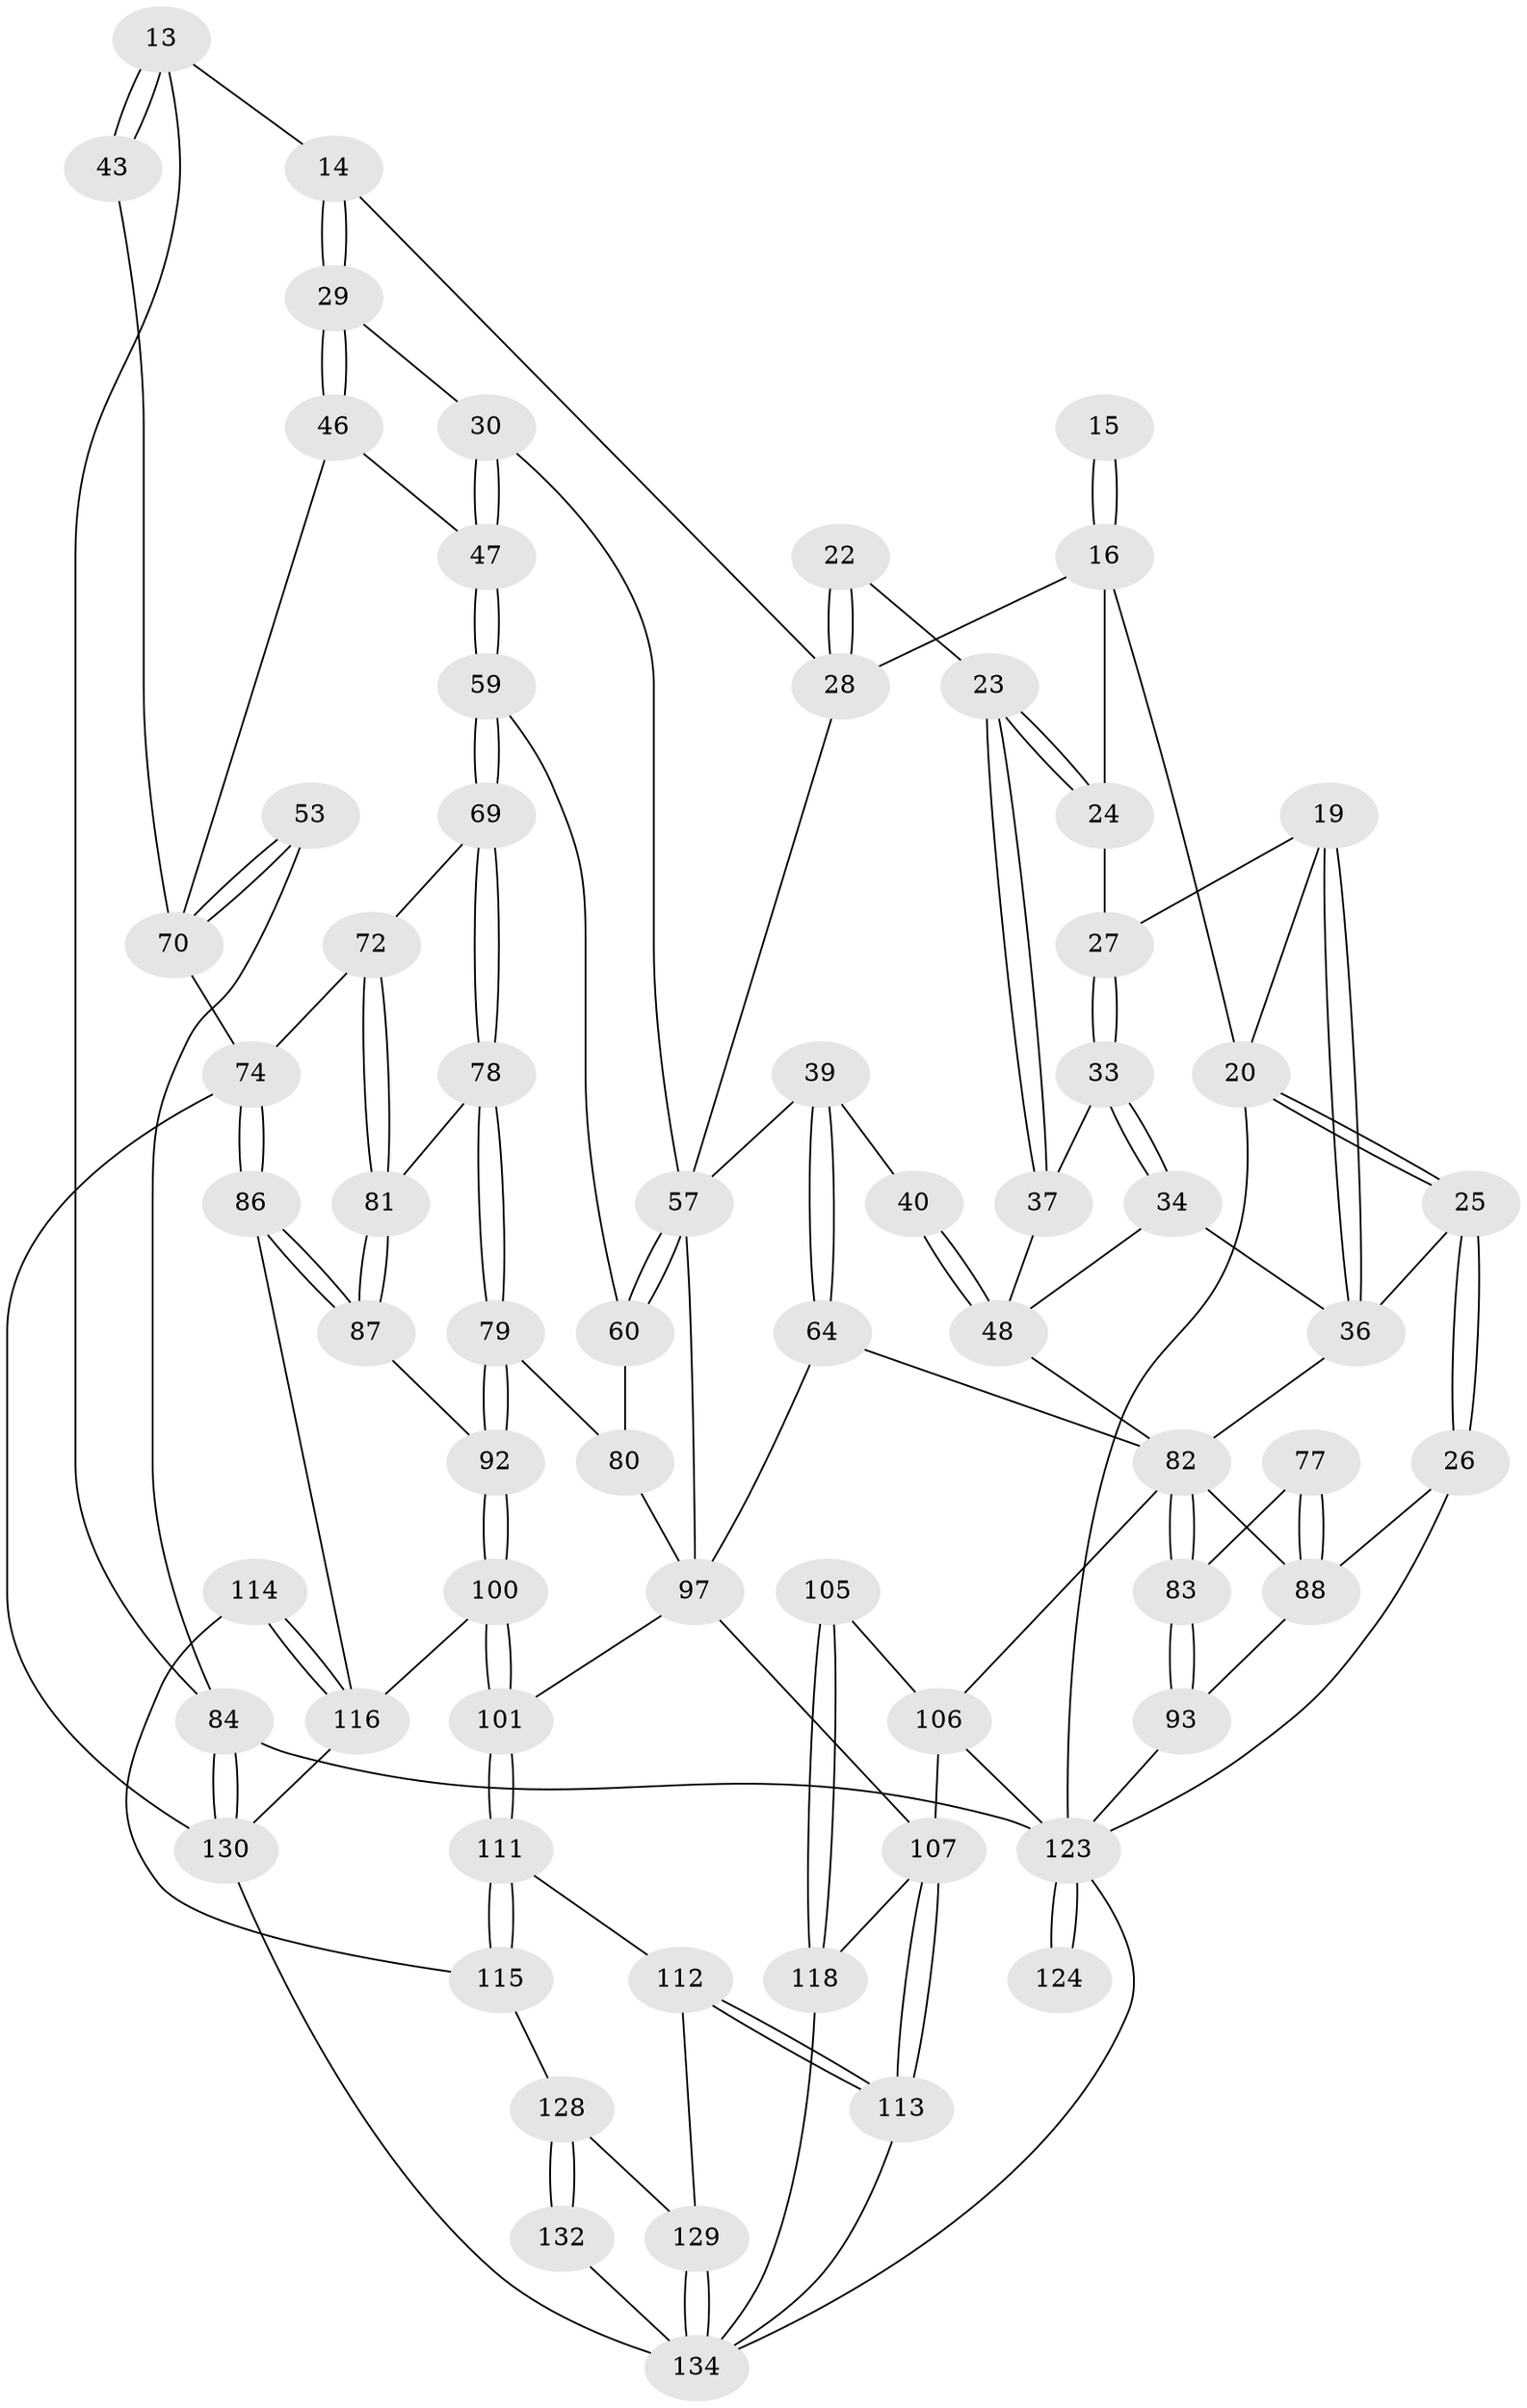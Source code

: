 // original degree distribution, {3: 0.022388059701492536, 4: 0.21641791044776118, 6: 0.21641791044776118, 5: 0.5447761194029851}
// Generated by graph-tools (version 1.1) at 2025/00/03/09/25 05:00:44]
// undirected, 67 vertices, 149 edges
graph export_dot {
graph [start="1"]
  node [color=gray90,style=filled];
  13 [pos="+0.7298174673568225+0.16648443664767054",super="+3"];
  14 [pos="+0.699370371742959+0.17608011919922364",super="+9"];
  15 [pos="+0.28210861776482793+0.0232308546735677"];
  16 [pos="+0.23345082105186793+0",super="+7+8+12"];
  19 [pos="+0.1320335863989607+0.19737713983149338"];
  20 [pos="+0.0633532212882407+0.08928715020131883",super="+6"];
  22 [pos="+0.3623806702169041+0.17931974202569714"];
  23 [pos="+0.35027277178508975+0.193400964751059"];
  24 [pos="+0.260310963403837+0.14456268768315908",super="+17"];
  25 [pos="+0+0.2536305963903754"];
  26 [pos="+0+0.29609806887684814"];
  27 [pos="+0.23593108838000473+0.21323703455212395",super="+18"];
  28 [pos="+0.5001913866543343+0.14610786078982943",super="+10+21"];
  29 [pos="+0.683817796149208+0.21789071799967905"];
  30 [pos="+0.630092406555745+0.2796271074326995"];
  33 [pos="+0.24014223885923053+0.2189263830611755"];
  34 [pos="+0.24574893390993058+0.2720589176675563"];
  36 [pos="+0.09191177686056529+0.2630879141440067",super="+35"];
  37 [pos="+0.34907457762285965+0.19697548546782542"];
  39 [pos="+0.4041795564462524+0.3477730877031078"];
  40 [pos="+0.38540954779042136+0.33561053106965205"];
  43 [pos="+0.8482710510419715+0.20552356746980602"];
  46 [pos="+0.7552322095322619+0.3507979468193654"];
  47 [pos="+0.7078450405729175+0.3720165643928778"];
  48 [pos="+0.19761901850129454+0.4255161531924324",super="+42+41"];
  53 [pos="+1+0.22944774241791688"];
  57 [pos="+0.5897289429303362+0.3752695705383734",super="+31+38"];
  59 [pos="+0.6526208675156021+0.4475347763304717"];
  60 [pos="+0.6515443700222423+0.44767267672055955"];
  64 [pos="+0.42159591140475067+0.49300541230438244"];
  69 [pos="+0.6897772667668429+0.4734275883076578"];
  70 [pos="+1+0.41015442993586004",super="+54+52"];
  72 [pos="+0.8531140987958221+0.5179224356817345",super="+68"];
  74 [pos="+1+0.6075842372427906",super="+71+73+56"];
  77 [pos="+0+0.5275250432146426"];
  78 [pos="+0.7134959274341893+0.5167919468561393"];
  79 [pos="+0.7180609724305715+0.6215501666039331"];
  80 [pos="+0.6802350935216155+0.6203385893079183",super="+65"];
  81 [pos="+0.8535970995357461+0.5214354578826459"];
  82 [pos="+0.22696427567708855+0.5963452535772132",super="+75+49+51"];
  83 [pos="+0.12824671291705+0.6569769273497631",super="+76"];
  84 [pos="+1+1",super="+4"];
  86 [pos="+0.9798314039235424+0.6177437149985789"];
  87 [pos="+0.8593415365710169+0.5351782387764057"];
  88 [pos="+0+0.5593387843073997",super="+62+61"];
  92 [pos="+0.7328500014771884+0.631264948787002"];
  93 [pos="+0.1036169338339321+0.70778858130391",super="+89"];
  97 [pos="+0.5678750708350612+0.6925512507937556",super="+96+67"];
  100 [pos="+0.7395346761318665+0.6478169293672444"];
  101 [pos="+0.5947490791156607+0.764941693567095"];
  105 [pos="+0.3361750958713138+0.7502579083914523"];
  106 [pos="+0.30865945978735165+0.7154665585486714",super="+95"];
  107 [pos="+0.5020127554256844+0.7828774017187403",super="+98+99+94"];
  111 [pos="+0.5953945903166477+0.8098581788600067"];
  112 [pos="+0.5694091148429768+0.8189638220581552"];
  113 [pos="+0.5605503073290643+0.8193108934862425"];
  114 [pos="+0.7775286068703048+0.8078602346462748"];
  115 [pos="+0.6694871871215776+0.8405368707684902"];
  116 [pos="+0.8347688839034865+0.8286832293543994",super="+102+103"];
  118 [pos="+0.3417535933475575+0.8724864288942271",super="+108+104"];
  123 [pos="+0.22469837667815953+1",super="+120+110+122"];
  124 [pos="+0.058153856918315684+1"];
  128 [pos="+0.6393488347468893+0.9368114342520576",super="+127"];
  129 [pos="+0.6026771999574658+1",super="+125"];
  130 [pos="+1+1",super="+117+85"];
  132 [pos="+0.79223237611047+1"];
  134 [pos="+0.5728866668195882+1",super="+131+133+126"];
  13 -- 14 [weight=2];
  13 -- 43 [weight=2];
  13 -- 43;
  13 -- 84;
  14 -- 29;
  14 -- 29;
  14 -- 28;
  15 -- 16 [weight=2];
  15 -- 16;
  16 -- 20;
  16 -- 28;
  16 -- 24;
  19 -- 20;
  19 -- 36;
  19 -- 36;
  19 -- 27;
  20 -- 25;
  20 -- 25;
  20 -- 123;
  22 -- 23;
  22 -- 28 [weight=2];
  22 -- 28;
  23 -- 24;
  23 -- 24;
  23 -- 37;
  23 -- 37;
  24 -- 27 [weight=2];
  25 -- 26;
  25 -- 26;
  25 -- 36;
  26 -- 88;
  26 -- 123;
  27 -- 33;
  27 -- 33;
  28 -- 57;
  29 -- 30;
  29 -- 46;
  29 -- 46;
  30 -- 47;
  30 -- 47;
  30 -- 57;
  33 -- 34;
  33 -- 34;
  33 -- 37;
  34 -- 36;
  34 -- 48;
  36 -- 82;
  37 -- 48;
  39 -- 40;
  39 -- 64;
  39 -- 64;
  39 -- 57;
  40 -- 48 [weight=2];
  40 -- 48;
  43 -- 70;
  46 -- 47;
  46 -- 70;
  47 -- 59;
  47 -- 59;
  48 -- 82;
  53 -- 70 [weight=2];
  53 -- 70;
  53 -- 84;
  57 -- 60;
  57 -- 60;
  57 -- 97 [weight=2];
  59 -- 60;
  59 -- 69;
  59 -- 69;
  60 -- 80;
  64 -- 82;
  64 -- 97;
  69 -- 78;
  69 -- 78;
  69 -- 72;
  70 -- 74 [weight=3];
  72 -- 81;
  72 -- 81;
  72 -- 74 [weight=2];
  74 -- 86;
  74 -- 86;
  74 -- 130;
  77 -- 88 [weight=2];
  77 -- 88;
  77 -- 83;
  78 -- 79;
  78 -- 79;
  78 -- 81;
  79 -- 80;
  79 -- 92;
  79 -- 92;
  80 -- 97 [weight=2];
  81 -- 87;
  81 -- 87;
  82 -- 83 [weight=2];
  82 -- 83;
  82 -- 88;
  82 -- 106;
  83 -- 93;
  83 -- 93;
  84 -- 130 [weight=2];
  84 -- 130;
  84 -- 123 [weight=2];
  86 -- 87;
  86 -- 87;
  86 -- 116;
  87 -- 92;
  88 -- 93;
  92 -- 100;
  92 -- 100;
  93 -- 123 [weight=2];
  97 -- 101;
  97 -- 107 [weight=2];
  100 -- 101;
  100 -- 101;
  100 -- 116;
  101 -- 111;
  101 -- 111;
  105 -- 106;
  105 -- 118 [weight=2];
  105 -- 118;
  106 -- 123;
  106 -- 107;
  107 -- 113;
  107 -- 113;
  107 -- 118 [weight=2];
  111 -- 112;
  111 -- 115;
  111 -- 115;
  112 -- 113;
  112 -- 113;
  112 -- 129;
  113 -- 134;
  114 -- 115;
  114 -- 116 [weight=2];
  114 -- 116;
  115 -- 128;
  116 -- 130;
  118 -- 134;
  123 -- 124 [weight=3];
  123 -- 124;
  123 -- 134 [weight=2];
  128 -- 129;
  128 -- 132 [weight=2];
  128 -- 132;
  129 -- 134 [weight=2];
  129 -- 134;
  130 -- 134;
  132 -- 134;
}
